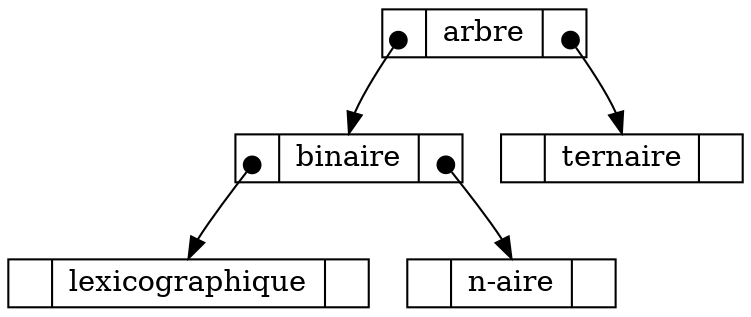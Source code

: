 digraph arbre {
node [shape=record, height=.1]
edge [tailclip=false, arrowtail = dot, dir=both];
n0x55963a71e6d0 [label="<gauche > | <valeur > arbre | <droite >"]n0x55963a71e6d0:droite:c -> n0x55963a71e7d0:valeur
n0x55963a71e7d0 [label="<gauche > | <valeur > ternaire | <droite >"]n0x55963a71e6d0:gauche:c -> n0x55963a71e710:valeur
n0x55963a71e710 [label="<gauche > | <valeur > binaire | <droite >"]n0x55963a71e710:droite:c -> n0x55963a71e790:valeur
n0x55963a71e790 [label="<gauche > | <valeur > n-aire | <droite >"]n0x55963a71e710:gauche:c -> n0x55963a71e750:valeur
n0x55963a71e750 [label="<gauche > | <valeur > lexicographique | <droite >"]}
